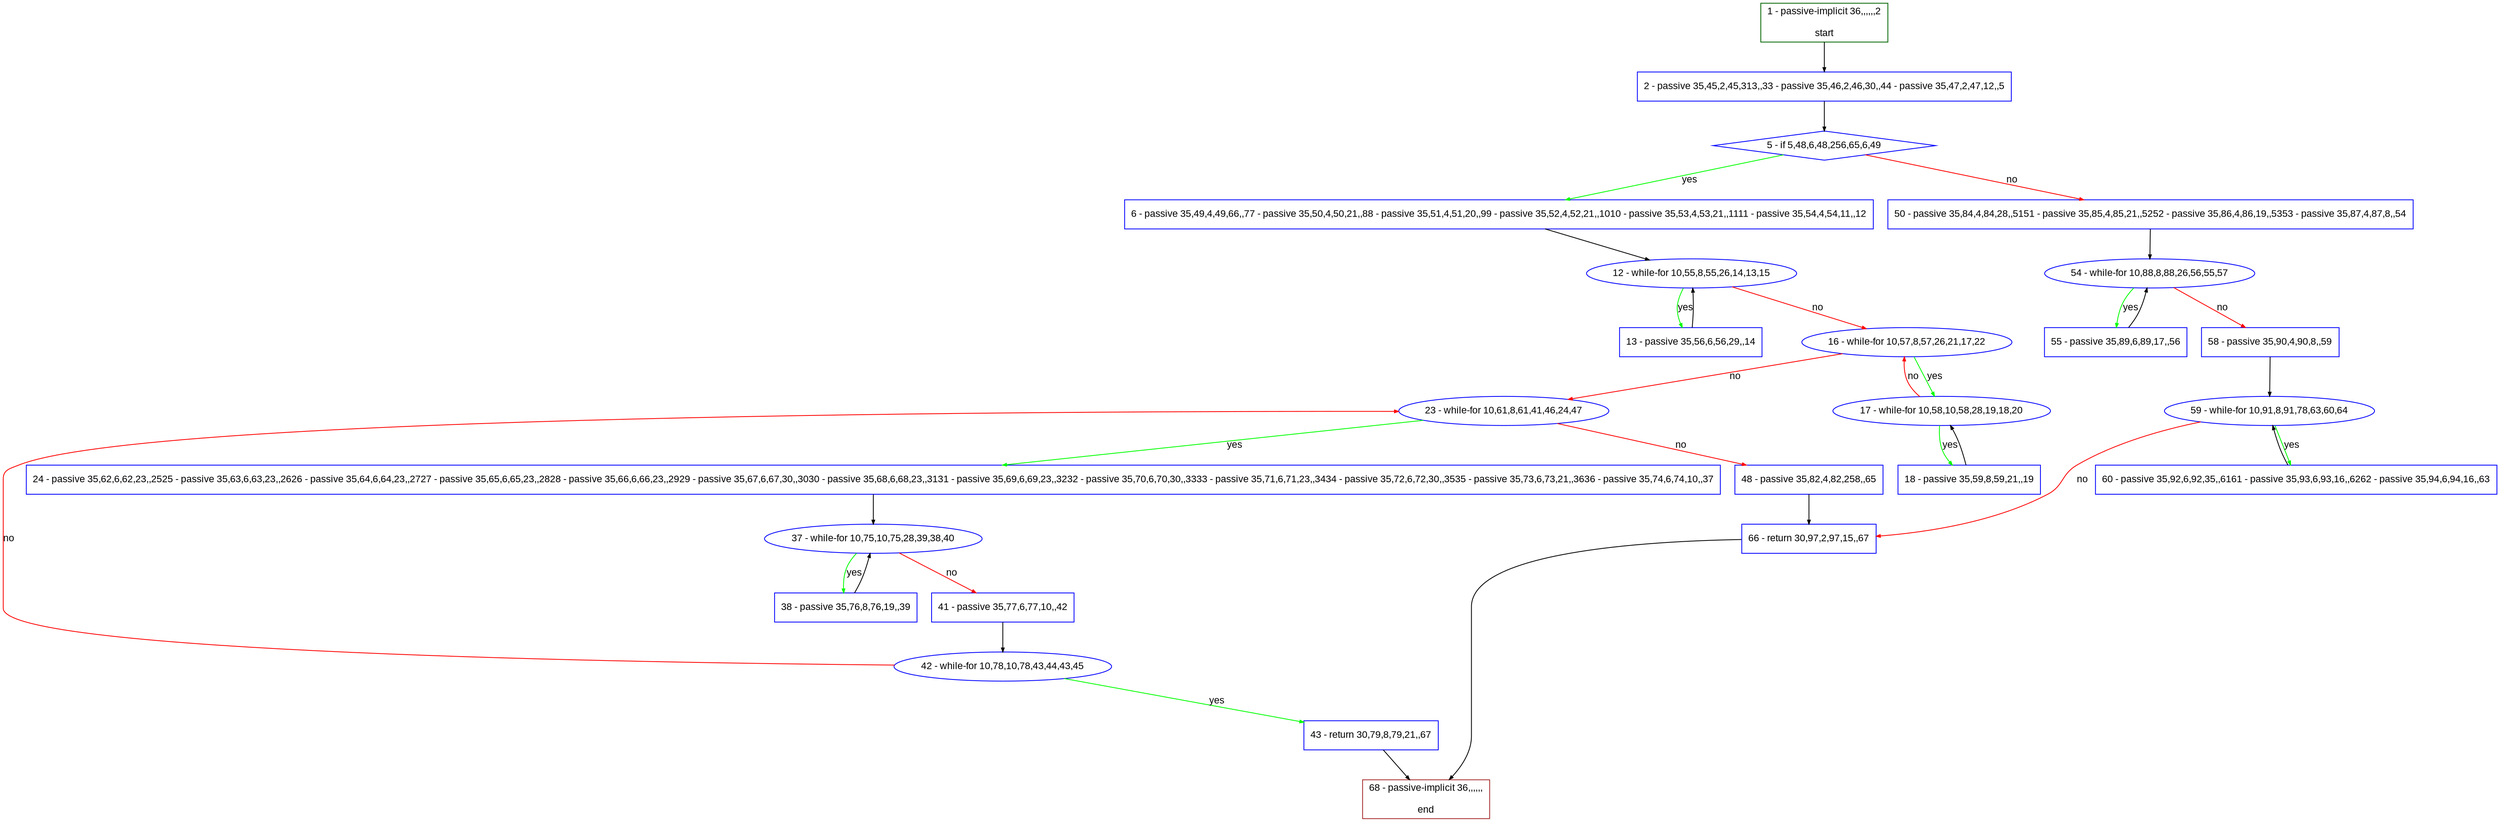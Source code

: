 digraph "" {
  graph [pack="true", label="", fontsize="12", packmode="clust", fontname="Arial", fillcolor="#FFFFCC", bgcolor="white", style="rounded,filled", compound="true"];
  node [node_initialized="no", label="", color="grey", fontsize="12", fillcolor="white", fontname="Arial", style="filled", shape="rectangle", compound="true", fixedsize="false"];
  edge [fontcolor="black", arrowhead="normal", arrowtail="none", arrowsize="0.5", ltail="", label="", color="black", fontsize="12", lhead="", fontname="Arial", dir="forward", compound="true"];
  __N1 [label="2 - passive 35,45,2,45,313,,33 - passive 35,46,2,46,30,,44 - passive 35,47,2,47,12,,5", color="#0000ff", fillcolor="#ffffff", style="filled", shape="box"];
  __N2 [label="1 - passive-implicit 36,,,,,,2\n\nstart", color="#006400", fillcolor="#ffffff", style="filled", shape="box"];
  __N3 [label="5 - if 5,48,6,48,256,65,6,49", color="#0000ff", fillcolor="#ffffff", style="filled", shape="diamond"];
  __N4 [label="6 - passive 35,49,4,49,66,,77 - passive 35,50,4,50,21,,88 - passive 35,51,4,51,20,,99 - passive 35,52,4,52,21,,1010 - passive 35,53,4,53,21,,1111 - passive 35,54,4,54,11,,12", color="#0000ff", fillcolor="#ffffff", style="filled", shape="box"];
  __N5 [label="50 - passive 35,84,4,84,28,,5151 - passive 35,85,4,85,21,,5252 - passive 35,86,4,86,19,,5353 - passive 35,87,4,87,8,,54", color="#0000ff", fillcolor="#ffffff", style="filled", shape="box"];
  __N6 [label="12 - while-for 10,55,8,55,26,14,13,15", color="#0000ff", fillcolor="#ffffff", style="filled", shape="oval"];
  __N7 [label="13 - passive 35,56,6,56,29,,14", color="#0000ff", fillcolor="#ffffff", style="filled", shape="box"];
  __N8 [label="16 - while-for 10,57,8,57,26,21,17,22", color="#0000ff", fillcolor="#ffffff", style="filled", shape="oval"];
  __N9 [label="17 - while-for 10,58,10,58,28,19,18,20", color="#0000ff", fillcolor="#ffffff", style="filled", shape="oval"];
  __N10 [label="23 - while-for 10,61,8,61,41,46,24,47", color="#0000ff", fillcolor="#ffffff", style="filled", shape="oval"];
  __N11 [label="18 - passive 35,59,8,59,21,,19", color="#0000ff", fillcolor="#ffffff", style="filled", shape="box"];
  __N12 [label="24 - passive 35,62,6,62,23,,2525 - passive 35,63,6,63,23,,2626 - passive 35,64,6,64,23,,2727 - passive 35,65,6,65,23,,2828 - passive 35,66,6,66,23,,2929 - passive 35,67,6,67,30,,3030 - passive 35,68,6,68,23,,3131 - passive 35,69,6,69,23,,3232 - passive 35,70,6,70,30,,3333 - passive 35,71,6,71,23,,3434 - passive 35,72,6,72,30,,3535 - passive 35,73,6,73,21,,3636 - passive 35,74,6,74,10,,37", color="#0000ff", fillcolor="#ffffff", style="filled", shape="box"];
  __N13 [label="48 - passive 35,82,4,82,258,,65", color="#0000ff", fillcolor="#ffffff", style="filled", shape="box"];
  __N14 [label="37 - while-for 10,75,10,75,28,39,38,40", color="#0000ff", fillcolor="#ffffff", style="filled", shape="oval"];
  __N15 [label="38 - passive 35,76,8,76,19,,39", color="#0000ff", fillcolor="#ffffff", style="filled", shape="box"];
  __N16 [label="41 - passive 35,77,6,77,10,,42", color="#0000ff", fillcolor="#ffffff", style="filled", shape="box"];
  __N17 [label="42 - while-for 10,78,10,78,43,44,43,45", color="#0000ff", fillcolor="#ffffff", style="filled", shape="oval"];
  __N18 [label="43 - return 30,79,8,79,21,,67", color="#0000ff", fillcolor="#ffffff", style="filled", shape="box"];
  __N19 [label="68 - passive-implicit 36,,,,,,\n\nend", color="#a52a2a", fillcolor="#ffffff", style="filled", shape="box"];
  __N20 [label="66 - return 30,97,2,97,15,,67", color="#0000ff", fillcolor="#ffffff", style="filled", shape="box"];
  __N21 [label="54 - while-for 10,88,8,88,26,56,55,57", color="#0000ff", fillcolor="#ffffff", style="filled", shape="oval"];
  __N22 [label="55 - passive 35,89,6,89,17,,56", color="#0000ff", fillcolor="#ffffff", style="filled", shape="box"];
  __N23 [label="58 - passive 35,90,4,90,8,,59", color="#0000ff", fillcolor="#ffffff", style="filled", shape="box"];
  __N24 [label="59 - while-for 10,91,8,91,78,63,60,64", color="#0000ff", fillcolor="#ffffff", style="filled", shape="oval"];
  __N25 [label="60 - passive 35,92,6,92,35,,6161 - passive 35,93,6,93,16,,6262 - passive 35,94,6,94,16,,63", color="#0000ff", fillcolor="#ffffff", style="filled", shape="box"];
  __N2 -> __N1 [arrowhead="normal", arrowtail="none", color="#000000", label="", dir="forward"];
  __N1 -> __N3 [arrowhead="normal", arrowtail="none", color="#000000", label="", dir="forward"];
  __N3 -> __N4 [arrowhead="normal", arrowtail="none", color="#00ff00", label="yes", dir="forward"];
  __N3 -> __N5 [arrowhead="normal", arrowtail="none", color="#ff0000", label="no", dir="forward"];
  __N4 -> __N6 [arrowhead="normal", arrowtail="none", color="#000000", label="", dir="forward"];
  __N6 -> __N7 [arrowhead="normal", arrowtail="none", color="#00ff00", label="yes", dir="forward"];
  __N7 -> __N6 [arrowhead="normal", arrowtail="none", color="#000000", label="", dir="forward"];
  __N6 -> __N8 [arrowhead="normal", arrowtail="none", color="#ff0000", label="no", dir="forward"];
  __N8 -> __N9 [arrowhead="normal", arrowtail="none", color="#00ff00", label="yes", dir="forward"];
  __N9 -> __N8 [arrowhead="normal", arrowtail="none", color="#ff0000", label="no", dir="forward"];
  __N8 -> __N10 [arrowhead="normal", arrowtail="none", color="#ff0000", label="no", dir="forward"];
  __N9 -> __N11 [arrowhead="normal", arrowtail="none", color="#00ff00", label="yes", dir="forward"];
  __N11 -> __N9 [arrowhead="normal", arrowtail="none", color="#000000", label="", dir="forward"];
  __N10 -> __N12 [arrowhead="normal", arrowtail="none", color="#00ff00", label="yes", dir="forward"];
  __N10 -> __N13 [arrowhead="normal", arrowtail="none", color="#ff0000", label="no", dir="forward"];
  __N12 -> __N14 [arrowhead="normal", arrowtail="none", color="#000000", label="", dir="forward"];
  __N14 -> __N15 [arrowhead="normal", arrowtail="none", color="#00ff00", label="yes", dir="forward"];
  __N15 -> __N14 [arrowhead="normal", arrowtail="none", color="#000000", label="", dir="forward"];
  __N14 -> __N16 [arrowhead="normal", arrowtail="none", color="#ff0000", label="no", dir="forward"];
  __N16 -> __N17 [arrowhead="normal", arrowtail="none", color="#000000", label="", dir="forward"];
  __N17 -> __N10 [arrowhead="normal", arrowtail="none", color="#ff0000", label="no", dir="forward"];
  __N17 -> __N18 [arrowhead="normal", arrowtail="none", color="#00ff00", label="yes", dir="forward"];
  __N18 -> __N19 [arrowhead="normal", arrowtail="none", color="#000000", label="", dir="forward"];
  __N13 -> __N20 [arrowhead="normal", arrowtail="none", color="#000000", label="", dir="forward"];
  __N5 -> __N21 [arrowhead="normal", arrowtail="none", color="#000000", label="", dir="forward"];
  __N21 -> __N22 [arrowhead="normal", arrowtail="none", color="#00ff00", label="yes", dir="forward"];
  __N22 -> __N21 [arrowhead="normal", arrowtail="none", color="#000000", label="", dir="forward"];
  __N21 -> __N23 [arrowhead="normal", arrowtail="none", color="#ff0000", label="no", dir="forward"];
  __N23 -> __N24 [arrowhead="normal", arrowtail="none", color="#000000", label="", dir="forward"];
  __N24 -> __N25 [arrowhead="normal", arrowtail="none", color="#00ff00", label="yes", dir="forward"];
  __N25 -> __N24 [arrowhead="normal", arrowtail="none", color="#000000", label="", dir="forward"];
  __N24 -> __N20 [arrowhead="normal", arrowtail="none", color="#ff0000", label="no", dir="forward"];
  __N20 -> __N19 [arrowhead="normal", arrowtail="none", color="#000000", label="", dir="forward"];
}
